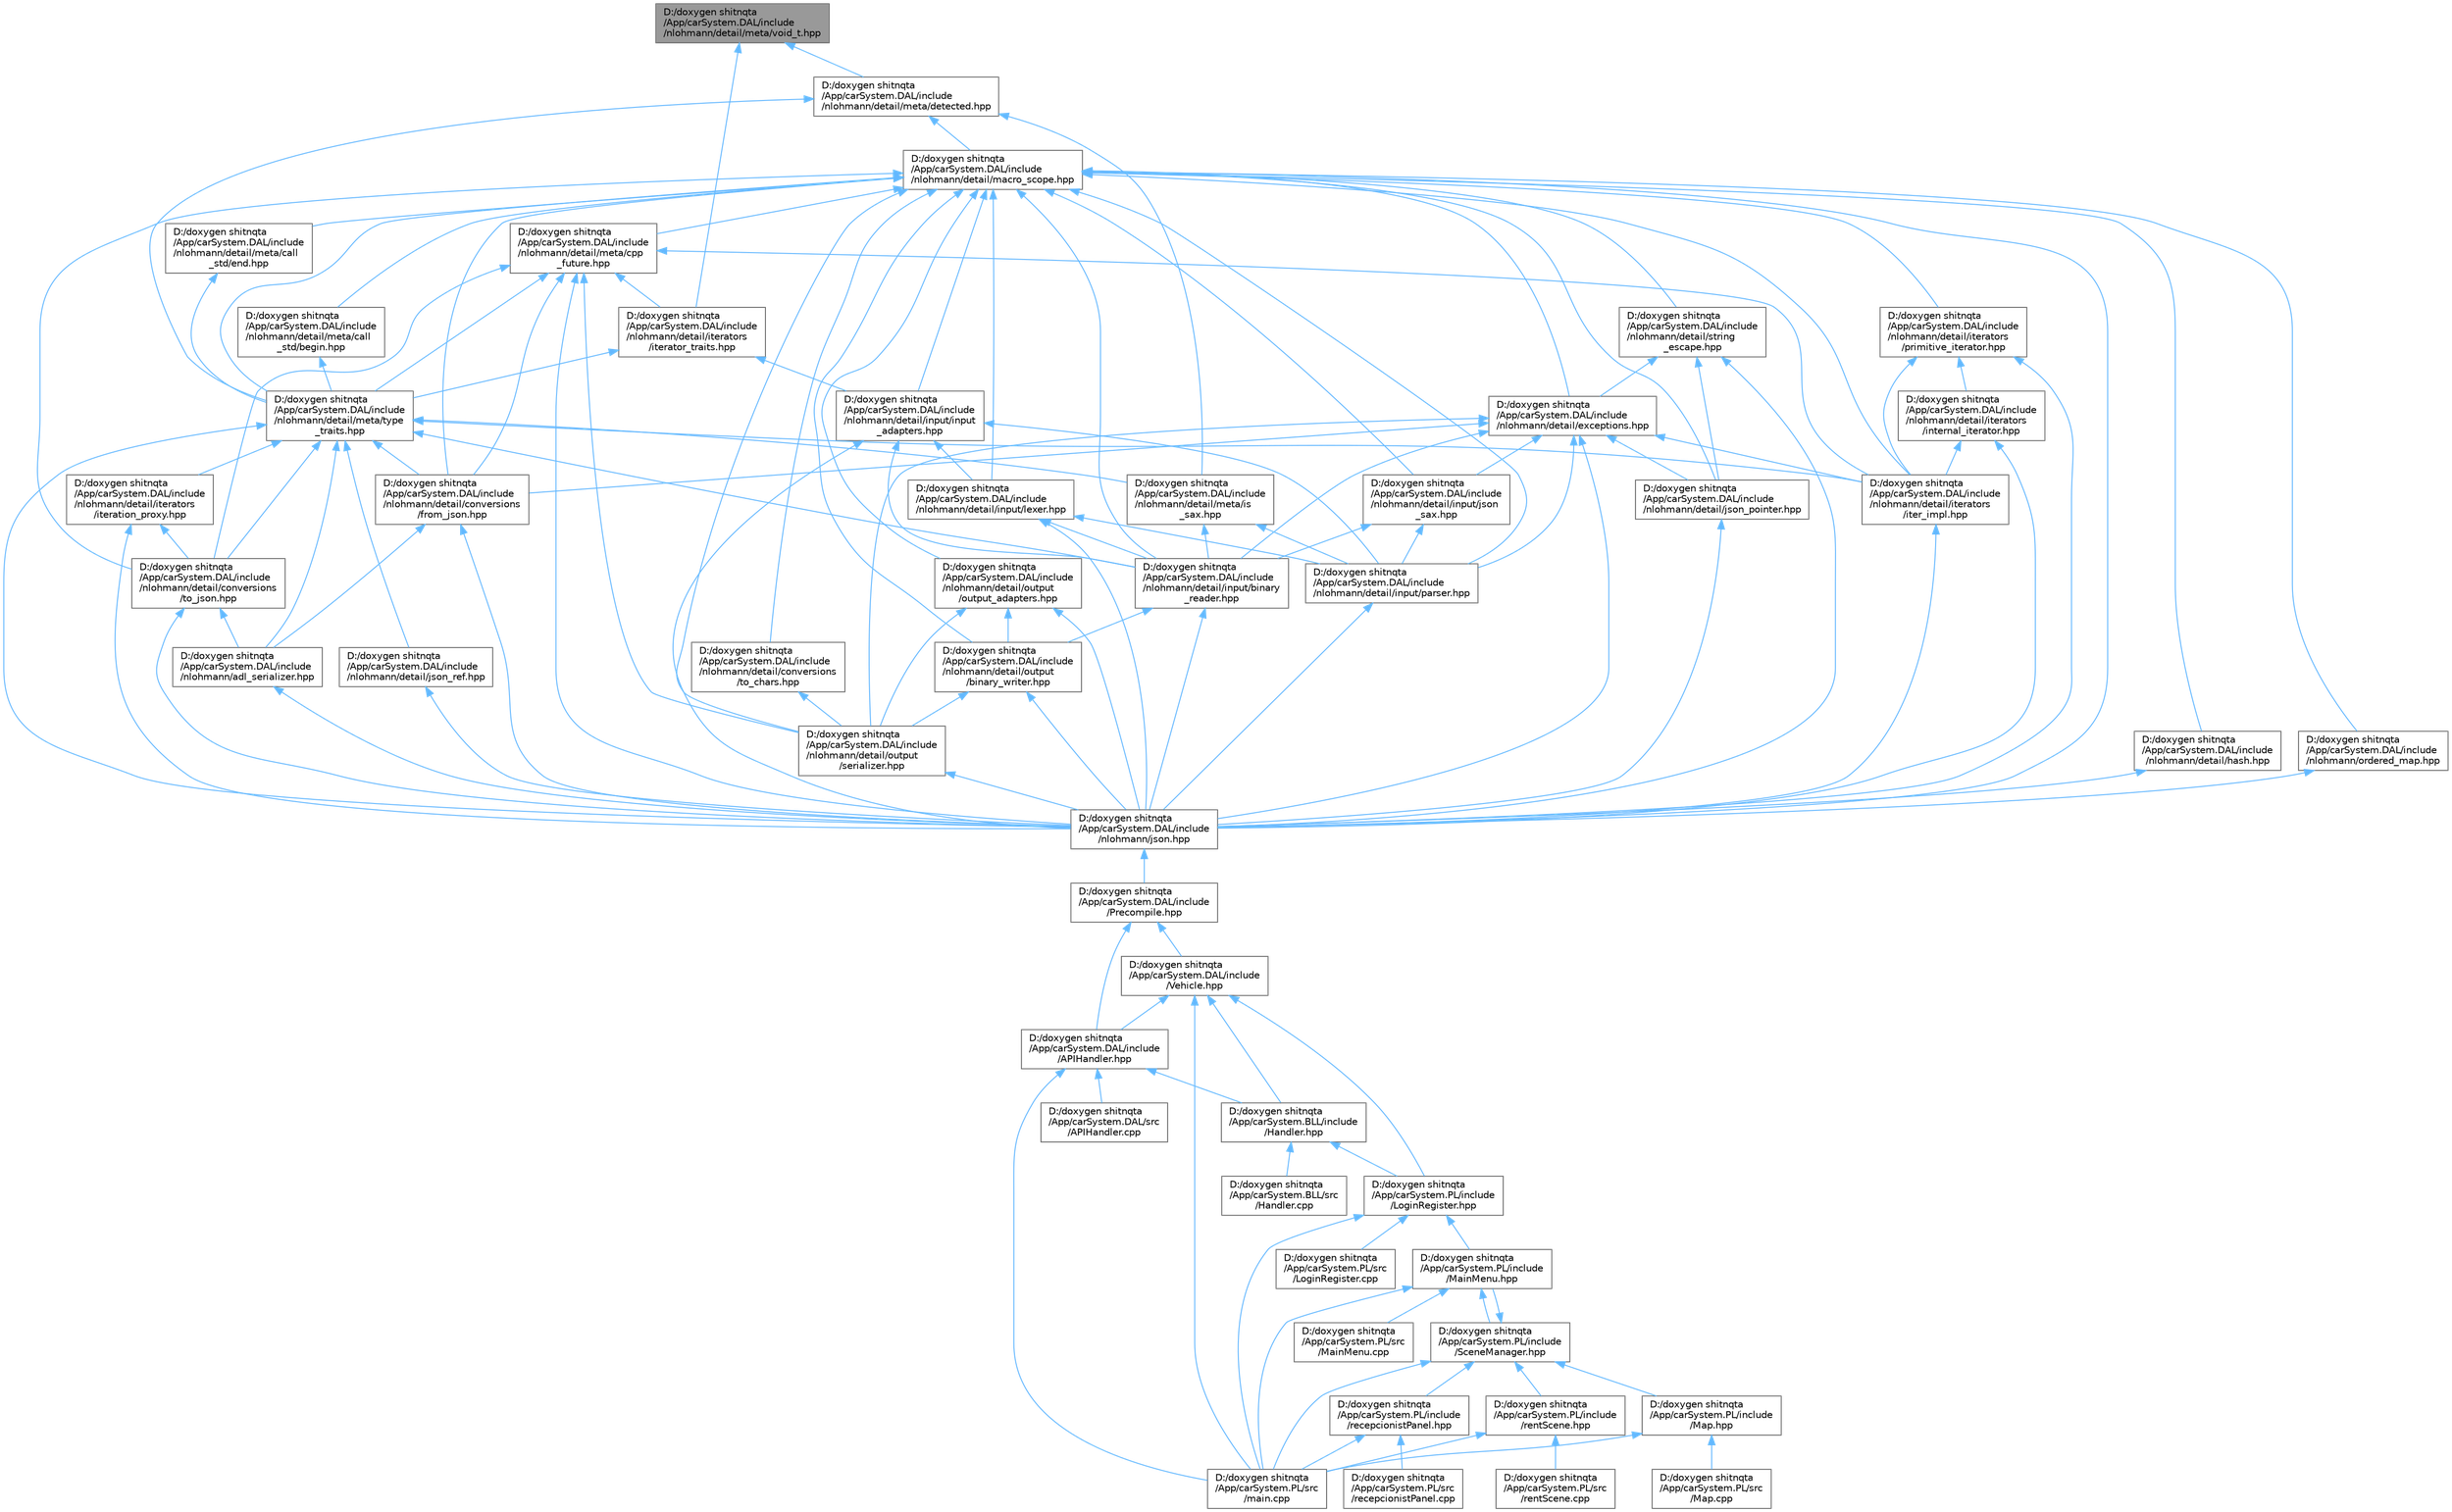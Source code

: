 digraph "D:/doxygen shitnqta/App/carSystem.DAL/include/nlohmann/detail/meta/void_t.hpp"
{
 // INTERACTIVE_SVG=YES
 // LATEX_PDF_SIZE
  bgcolor="transparent";
  edge [fontname=Helvetica,fontsize=10,labelfontname=Helvetica,labelfontsize=10];
  node [fontname=Helvetica,fontsize=10,shape=box,height=0.2,width=0.4];
  Node1 [id="Node000001",label="D:/doxygen shitnqta\l/App/carSystem.DAL/include\l/nlohmann/detail/meta/void_t.hpp",height=0.2,width=0.4,color="gray40", fillcolor="grey60", style="filled", fontcolor="black",tooltip=" "];
  Node1 -> Node2 [id="edge1_Node000001_Node000002",dir="back",color="steelblue1",style="solid",tooltip=" "];
  Node2 [id="Node000002",label="D:/doxygen shitnqta\l/App/carSystem.DAL/include\l/nlohmann/detail/iterators\l/iterator_traits.hpp",height=0.2,width=0.4,color="grey40", fillcolor="white", style="filled",URL="$a00188.html",tooltip=" "];
  Node2 -> Node3 [id="edge2_Node000002_Node000003",dir="back",color="steelblue1",style="solid",tooltip=" "];
  Node3 [id="Node000003",label="D:/doxygen shitnqta\l/App/carSystem.DAL/include\l/nlohmann/detail/input/input\l_adapters.hpp",height=0.2,width=0.4,color="grey40", fillcolor="white", style="filled",URL="$a00167.html",tooltip=" "];
  Node3 -> Node4 [id="edge3_Node000003_Node000004",dir="back",color="steelblue1",style="solid",tooltip=" "];
  Node4 [id="Node000004",label="D:/doxygen shitnqta\l/App/carSystem.DAL/include\l/nlohmann/detail/input/binary\l_reader.hpp",height=0.2,width=0.4,color="grey40", fillcolor="white", style="filled",URL="$a00164.html",tooltip=" "];
  Node4 -> Node5 [id="edge4_Node000004_Node000005",dir="back",color="steelblue1",style="solid",tooltip=" "];
  Node5 [id="Node000005",label="D:/doxygen shitnqta\l/App/carSystem.DAL/include\l/nlohmann/detail/output\l/binary_writer.hpp",height=0.2,width=0.4,color="grey40", fillcolor="white", style="filled",URL="$a00236.html",tooltip=" "];
  Node5 -> Node6 [id="edge5_Node000005_Node000006",dir="back",color="steelblue1",style="solid",tooltip=" "];
  Node6 [id="Node000006",label="D:/doxygen shitnqta\l/App/carSystem.DAL/include\l/nlohmann/detail/output\l/serializer.hpp",height=0.2,width=0.4,color="grey40", fillcolor="white", style="filled",URL="$a00242.html",tooltip=" "];
  Node6 -> Node7 [id="edge6_Node000006_Node000007",dir="back",color="steelblue1",style="solid",tooltip=" "];
  Node7 [id="Node000007",label="D:/doxygen shitnqta\l/App/carSystem.DAL/include\l/nlohmann/json.hpp",height=0.2,width=0.4,color="grey40", fillcolor="white", style="filled",URL="$a00251.html",tooltip=" "];
  Node7 -> Node8 [id="edge7_Node000007_Node000008",dir="back",color="steelblue1",style="solid",tooltip=" "];
  Node8 [id="Node000008",label="D:/doxygen shitnqta\l/App/carSystem.DAL/include\l/Precompile.hpp",height=0.2,width=0.4,color="grey40", fillcolor="white", style="filled",URL="$a02197.html",tooltip=" "];
  Node8 -> Node9 [id="edge8_Node000008_Node000009",dir="back",color="steelblue1",style="solid",tooltip=" "];
  Node9 [id="Node000009",label="D:/doxygen shitnqta\l/App/carSystem.DAL/include\l/APIHandler.hpp",height=0.2,width=0.4,color="grey40", fillcolor="white", style="filled",URL="$a00008.html",tooltip=" "];
  Node9 -> Node10 [id="edge9_Node000009_Node000010",dir="back",color="steelblue1",style="solid",tooltip=" "];
  Node10 [id="Node000010",label="D:/doxygen shitnqta\l/App/carSystem.BLL/include\l/Handler.hpp",height=0.2,width=0.4,color="grey40", fillcolor="white", style="filled",URL="$a00002.html",tooltip=" "];
  Node10 -> Node11 [id="edge10_Node000010_Node000011",dir="back",color="steelblue1",style="solid",tooltip=" "];
  Node11 [id="Node000011",label="D:/doxygen shitnqta\l/App/carSystem.BLL/src\l/Handler.cpp",height=0.2,width=0.4,color="grey40", fillcolor="white", style="filled",URL="$a00005.html",tooltip=" "];
  Node10 -> Node12 [id="edge11_Node000010_Node000012",dir="back",color="steelblue1",style="solid",tooltip=" "];
  Node12 [id="Node000012",label="D:/doxygen shitnqta\l/App/carSystem.PL/include\l/LoginRegister.hpp",height=0.2,width=0.4,color="grey40", fillcolor="white", style="filled",URL="$a00281.html",tooltip=" "];
  Node12 -> Node13 [id="edge12_Node000012_Node000013",dir="back",color="steelblue1",style="solid",tooltip=" "];
  Node13 [id="Node000013",label="D:/doxygen shitnqta\l/App/carSystem.PL/include\l/MainMenu.hpp",height=0.2,width=0.4,color="grey40", fillcolor="white", style="filled",URL="$a00284.html",tooltip=" "];
  Node13 -> Node14 [id="edge13_Node000013_Node000014",dir="back",color="steelblue1",style="solid",tooltip=" "];
  Node14 [id="Node000014",label="D:/doxygen shitnqta\l/App/carSystem.PL/include\l/SceneManager.hpp",height=0.2,width=0.4,color="grey40", fillcolor="white", style="filled",URL="$a00305.html",tooltip=" "];
  Node14 -> Node13 [id="edge14_Node000014_Node000013",dir="back",color="steelblue1",style="solid",tooltip=" "];
  Node14 -> Node15 [id="edge15_Node000014_Node000015",dir="back",color="steelblue1",style="solid",tooltip=" "];
  Node15 [id="Node000015",label="D:/doxygen shitnqta\l/App/carSystem.PL/include\l/Map.hpp",height=0.2,width=0.4,color="grey40", fillcolor="white", style="filled",URL="$a00287.html",tooltip=" "];
  Node15 -> Node16 [id="edge16_Node000015_Node000016",dir="back",color="steelblue1",style="solid",tooltip=" "];
  Node16 [id="Node000016",label="D:/doxygen shitnqta\l/App/carSystem.PL/src\l/Map.cpp",height=0.2,width=0.4,color="grey40", fillcolor="white", style="filled",URL="$a00635.html",tooltip=" "];
  Node15 -> Node17 [id="edge17_Node000015_Node000017",dir="back",color="steelblue1",style="solid",tooltip=" "];
  Node17 [id="Node000017",label="D:/doxygen shitnqta\l/App/carSystem.PL/src\l/main.cpp",height=0.2,width=0.4,color="grey40", fillcolor="white", style="filled",URL="$a00629.html",tooltip=" "];
  Node14 -> Node18 [id="edge18_Node000014_Node000018",dir="back",color="steelblue1",style="solid",tooltip=" "];
  Node18 [id="Node000018",label="D:/doxygen shitnqta\l/App/carSystem.PL/include\l/recepcionistPanel.hpp",height=0.2,width=0.4,color="grey40", fillcolor="white", style="filled",URL="$a00293.html",tooltip=" "];
  Node18 -> Node17 [id="edge19_Node000018_Node000017",dir="back",color="steelblue1",style="solid",tooltip=" "];
  Node18 -> Node19 [id="edge20_Node000018_Node000019",dir="back",color="steelblue1",style="solid",tooltip=" "];
  Node19 [id="Node000019",label="D:/doxygen shitnqta\l/App/carSystem.PL/src\l/recepcionistPanel.cpp",height=0.2,width=0.4,color="grey40", fillcolor="white", style="filled",URL="$a00638.html",tooltip=" "];
  Node14 -> Node20 [id="edge21_Node000014_Node000020",dir="back",color="steelblue1",style="solid",tooltip=" "];
  Node20 [id="Node000020",label="D:/doxygen shitnqta\l/App/carSystem.PL/include\l/rentScene.hpp",height=0.2,width=0.4,color="grey40", fillcolor="white", style="filled",URL="$a00299.html",tooltip=" "];
  Node20 -> Node17 [id="edge22_Node000020_Node000017",dir="back",color="steelblue1",style="solid",tooltip=" "];
  Node20 -> Node21 [id="edge23_Node000020_Node000021",dir="back",color="steelblue1",style="solid",tooltip=" "];
  Node21 [id="Node000021",label="D:/doxygen shitnqta\l/App/carSystem.PL/src\l/rentScene.cpp",height=0.2,width=0.4,color="grey40", fillcolor="white", style="filled",URL="$a00644.html",tooltip=" "];
  Node14 -> Node17 [id="edge24_Node000014_Node000017",dir="back",color="steelblue1",style="solid",tooltip=" "];
  Node13 -> Node22 [id="edge25_Node000013_Node000022",dir="back",color="steelblue1",style="solid",tooltip=" "];
  Node22 [id="Node000022",label="D:/doxygen shitnqta\l/App/carSystem.PL/src\l/MainMenu.cpp",height=0.2,width=0.4,color="grey40", fillcolor="white", style="filled",URL="$a00632.html",tooltip=" "];
  Node13 -> Node17 [id="edge26_Node000013_Node000017",dir="back",color="steelblue1",style="solid",tooltip=" "];
  Node12 -> Node23 [id="edge27_Node000012_Node000023",dir="back",color="steelblue1",style="solid",tooltip=" "];
  Node23 [id="Node000023",label="D:/doxygen shitnqta\l/App/carSystem.PL/src\l/LoginRegister.cpp",height=0.2,width=0.4,color="grey40", fillcolor="white", style="filled",URL="$a00626.html",tooltip=" "];
  Node12 -> Node17 [id="edge28_Node000012_Node000017",dir="back",color="steelblue1",style="solid",tooltip=" "];
  Node9 -> Node24 [id="edge29_Node000009_Node000024",dir="back",color="steelblue1",style="solid",tooltip=" "];
  Node24 [id="Node000024",label="D:/doxygen shitnqta\l/App/carSystem.DAL/src\l/APIHandler.cpp",height=0.2,width=0.4,color="grey40", fillcolor="white", style="filled",URL="$a00272.html",tooltip=" "];
  Node9 -> Node17 [id="edge30_Node000009_Node000017",dir="back",color="steelblue1",style="solid",tooltip=" "];
  Node8 -> Node25 [id="edge31_Node000008_Node000025",dir="back",color="steelblue1",style="solid",tooltip=" "];
  Node25 [id="Node000025",label="D:/doxygen shitnqta\l/App/carSystem.DAL/include\l/Vehicle.hpp",height=0.2,width=0.4,color="grey40", fillcolor="white", style="filled",URL="$a00269.html",tooltip=" "];
  Node25 -> Node10 [id="edge32_Node000025_Node000010",dir="back",color="steelblue1",style="solid",tooltip=" "];
  Node25 -> Node9 [id="edge33_Node000025_Node000009",dir="back",color="steelblue1",style="solid",tooltip=" "];
  Node25 -> Node12 [id="edge34_Node000025_Node000012",dir="back",color="steelblue1",style="solid",tooltip=" "];
  Node25 -> Node17 [id="edge35_Node000025_Node000017",dir="back",color="steelblue1",style="solid",tooltip=" "];
  Node5 -> Node7 [id="edge36_Node000005_Node000007",dir="back",color="steelblue1",style="solid",tooltip=" "];
  Node4 -> Node7 [id="edge37_Node000004_Node000007",dir="back",color="steelblue1",style="solid",tooltip=" "];
  Node3 -> Node26 [id="edge38_Node000003_Node000026",dir="back",color="steelblue1",style="solid",tooltip=" "];
  Node26 [id="Node000026",label="D:/doxygen shitnqta\l/App/carSystem.DAL/include\l/nlohmann/detail/input/lexer.hpp",height=0.2,width=0.4,color="grey40", fillcolor="white", style="filled",URL="$a00173.html",tooltip=" "];
  Node26 -> Node4 [id="edge39_Node000026_Node000004",dir="back",color="steelblue1",style="solid",tooltip=" "];
  Node26 -> Node27 [id="edge40_Node000026_Node000027",dir="back",color="steelblue1",style="solid",tooltip=" "];
  Node27 [id="Node000027",label="D:/doxygen shitnqta\l/App/carSystem.DAL/include\l/nlohmann/detail/input/parser.hpp",height=0.2,width=0.4,color="grey40", fillcolor="white", style="filled",URL="$a00176.html",tooltip=" "];
  Node27 -> Node7 [id="edge41_Node000027_Node000007",dir="back",color="steelblue1",style="solid",tooltip=" "];
  Node26 -> Node7 [id="edge42_Node000026_Node000007",dir="back",color="steelblue1",style="solid",tooltip=" "];
  Node3 -> Node27 [id="edge43_Node000003_Node000027",dir="back",color="steelblue1",style="solid",tooltip=" "];
  Node3 -> Node7 [id="edge44_Node000003_Node000007",dir="back",color="steelblue1",style="solid",tooltip=" "];
  Node2 -> Node28 [id="edge45_Node000002_Node000028",dir="back",color="steelblue1",style="solid",tooltip=" "];
  Node28 [id="Node000028",label="D:/doxygen shitnqta\l/App/carSystem.DAL/include\l/nlohmann/detail/meta/type\l_traits.hpp",height=0.2,width=0.4,color="grey40", fillcolor="white", style="filled",URL="$a00230.html",tooltip=" "];
  Node28 -> Node29 [id="edge46_Node000028_Node000029",dir="back",color="steelblue1",style="solid",tooltip=" "];
  Node29 [id="Node000029",label="D:/doxygen shitnqta\l/App/carSystem.DAL/include\l/nlohmann/adl_serializer.hpp",height=0.2,width=0.4,color="grey40", fillcolor="white", style="filled",URL="$a00143.html",tooltip=" "];
  Node29 -> Node7 [id="edge47_Node000029_Node000007",dir="back",color="steelblue1",style="solid",tooltip=" "];
  Node28 -> Node30 [id="edge48_Node000028_Node000030",dir="back",color="steelblue1",style="solid",tooltip=" "];
  Node30 [id="Node000030",label="D:/doxygen shitnqta\l/App/carSystem.DAL/include\l/nlohmann/detail/conversions\l/from_json.hpp",height=0.2,width=0.4,color="grey40", fillcolor="white", style="filled",URL="$a00149.html",tooltip=" "];
  Node30 -> Node29 [id="edge49_Node000030_Node000029",dir="back",color="steelblue1",style="solid",tooltip=" "];
  Node30 -> Node7 [id="edge50_Node000030_Node000007",dir="back",color="steelblue1",style="solid",tooltip=" "];
  Node28 -> Node31 [id="edge51_Node000028_Node000031",dir="back",color="steelblue1",style="solid",tooltip=" "];
  Node31 [id="Node000031",label="D:/doxygen shitnqta\l/App/carSystem.DAL/include\l/nlohmann/detail/conversions\l/to_json.hpp",height=0.2,width=0.4,color="grey40", fillcolor="white", style="filled",URL="$a00155.html",tooltip=" "];
  Node31 -> Node29 [id="edge52_Node000031_Node000029",dir="back",color="steelblue1",style="solid",tooltip=" "];
  Node31 -> Node7 [id="edge53_Node000031_Node000007",dir="back",color="steelblue1",style="solid",tooltip=" "];
  Node28 -> Node4 [id="edge54_Node000028_Node000004",dir="back",color="steelblue1",style="solid",tooltip=" "];
  Node28 -> Node32 [id="edge55_Node000028_Node000032",dir="back",color="steelblue1",style="solid",tooltip=" "];
  Node32 [id="Node000032",label="D:/doxygen shitnqta\l/App/carSystem.DAL/include\l/nlohmann/detail/iterators\l/iter_impl.hpp",height=0.2,width=0.4,color="grey40", fillcolor="white", style="filled",URL="$a00191.html",tooltip=" "];
  Node32 -> Node7 [id="edge56_Node000032_Node000007",dir="back",color="steelblue1",style="solid",tooltip=" "];
  Node28 -> Node33 [id="edge57_Node000028_Node000033",dir="back",color="steelblue1",style="solid",tooltip=" "];
  Node33 [id="Node000033",label="D:/doxygen shitnqta\l/App/carSystem.DAL/include\l/nlohmann/detail/iterators\l/iteration_proxy.hpp",height=0.2,width=0.4,color="grey40", fillcolor="white", style="filled",URL="$a00185.html",tooltip=" "];
  Node33 -> Node31 [id="edge58_Node000033_Node000031",dir="back",color="steelblue1",style="solid",tooltip=" "];
  Node33 -> Node7 [id="edge59_Node000033_Node000007",dir="back",color="steelblue1",style="solid",tooltip=" "];
  Node28 -> Node34 [id="edge60_Node000028_Node000034",dir="back",color="steelblue1",style="solid",tooltip=" "];
  Node34 [id="Node000034",label="D:/doxygen shitnqta\l/App/carSystem.DAL/include\l/nlohmann/detail/json_ref.hpp",height=0.2,width=0.4,color="grey40", fillcolor="white", style="filled",URL="$a00203.html",tooltip=" "];
  Node34 -> Node7 [id="edge61_Node000034_Node000007",dir="back",color="steelblue1",style="solid",tooltip=" "];
  Node28 -> Node35 [id="edge62_Node000028_Node000035",dir="back",color="steelblue1",style="solid",tooltip=" "];
  Node35 [id="Node000035",label="D:/doxygen shitnqta\l/App/carSystem.DAL/include\l/nlohmann/detail/meta/is\l_sax.hpp",height=0.2,width=0.4,color="grey40", fillcolor="white", style="filled",URL="$a00227.html",tooltip=" "];
  Node35 -> Node4 [id="edge63_Node000035_Node000004",dir="back",color="steelblue1",style="solid",tooltip=" "];
  Node35 -> Node27 [id="edge64_Node000035_Node000027",dir="back",color="steelblue1",style="solid",tooltip=" "];
  Node28 -> Node7 [id="edge65_Node000028_Node000007",dir="back",color="steelblue1",style="solid",tooltip=" "];
  Node1 -> Node36 [id="edge66_Node000001_Node000036",dir="back",color="steelblue1",style="solid",tooltip=" "];
  Node36 [id="Node000036",label="D:/doxygen shitnqta\l/App/carSystem.DAL/include\l/nlohmann/detail/meta/detected.hpp",height=0.2,width=0.4,color="grey40", fillcolor="white", style="filled",URL="$a00221.html",tooltip=" "];
  Node36 -> Node37 [id="edge67_Node000036_Node000037",dir="back",color="steelblue1",style="solid",tooltip=" "];
  Node37 [id="Node000037",label="D:/doxygen shitnqta\l/App/carSystem.DAL/include\l/nlohmann/detail/macro_scope.hpp",height=0.2,width=0.4,color="grey40", fillcolor="white", style="filled",URL="$a00206.html",tooltip=" "];
  Node37 -> Node30 [id="edge68_Node000037_Node000030",dir="back",color="steelblue1",style="solid",tooltip=" "];
  Node37 -> Node38 [id="edge69_Node000037_Node000038",dir="back",color="steelblue1",style="solid",tooltip=" "];
  Node38 [id="Node000038",label="D:/doxygen shitnqta\l/App/carSystem.DAL/include\l/nlohmann/detail/conversions\l/to_chars.hpp",height=0.2,width=0.4,color="grey40", fillcolor="white", style="filled",URL="$a00152.html",tooltip=" "];
  Node38 -> Node6 [id="edge70_Node000038_Node000006",dir="back",color="steelblue1",style="solid",tooltip=" "];
  Node37 -> Node31 [id="edge71_Node000037_Node000031",dir="back",color="steelblue1",style="solid",tooltip=" "];
  Node37 -> Node39 [id="edge72_Node000037_Node000039",dir="back",color="steelblue1",style="solid",tooltip=" "];
  Node39 [id="Node000039",label="D:/doxygen shitnqta\l/App/carSystem.DAL/include\l/nlohmann/detail/exceptions.hpp",height=0.2,width=0.4,color="grey40", fillcolor="white", style="filled",URL="$a00158.html",tooltip=" "];
  Node39 -> Node30 [id="edge73_Node000039_Node000030",dir="back",color="steelblue1",style="solid",tooltip=" "];
  Node39 -> Node4 [id="edge74_Node000039_Node000004",dir="back",color="steelblue1",style="solid",tooltip=" "];
  Node39 -> Node40 [id="edge75_Node000039_Node000040",dir="back",color="steelblue1",style="solid",tooltip=" "];
  Node40 [id="Node000040",label="D:/doxygen shitnqta\l/App/carSystem.DAL/include\l/nlohmann/detail/input/json\l_sax.hpp",height=0.2,width=0.4,color="grey40", fillcolor="white", style="filled",URL="$a00170.html",tooltip=" "];
  Node40 -> Node4 [id="edge76_Node000040_Node000004",dir="back",color="steelblue1",style="solid",tooltip=" "];
  Node40 -> Node27 [id="edge77_Node000040_Node000027",dir="back",color="steelblue1",style="solid",tooltip=" "];
  Node39 -> Node27 [id="edge78_Node000039_Node000027",dir="back",color="steelblue1",style="solid",tooltip=" "];
  Node39 -> Node32 [id="edge79_Node000039_Node000032",dir="back",color="steelblue1",style="solid",tooltip=" "];
  Node39 -> Node41 [id="edge80_Node000039_Node000041",dir="back",color="steelblue1",style="solid",tooltip=" "];
  Node41 [id="Node000041",label="D:/doxygen shitnqta\l/App/carSystem.DAL/include\l/nlohmann/detail/json_pointer.hpp",height=0.2,width=0.4,color="grey40", fillcolor="white", style="filled",URL="$a00200.html",tooltip=" "];
  Node41 -> Node7 [id="edge81_Node000041_Node000007",dir="back",color="steelblue1",style="solid",tooltip=" "];
  Node39 -> Node6 [id="edge82_Node000039_Node000006",dir="back",color="steelblue1",style="solid",tooltip=" "];
  Node39 -> Node7 [id="edge83_Node000039_Node000007",dir="back",color="steelblue1",style="solid",tooltip=" "];
  Node37 -> Node42 [id="edge84_Node000037_Node000042",dir="back",color="steelblue1",style="solid",tooltip=" "];
  Node42 [id="Node000042",label="D:/doxygen shitnqta\l/App/carSystem.DAL/include\l/nlohmann/detail/hash.hpp",height=0.2,width=0.4,color="grey40", fillcolor="white", style="filled",URL="$a00161.html",tooltip=" "];
  Node42 -> Node7 [id="edge85_Node000042_Node000007",dir="back",color="steelblue1",style="solid",tooltip=" "];
  Node37 -> Node4 [id="edge86_Node000037_Node000004",dir="back",color="steelblue1",style="solid",tooltip=" "];
  Node37 -> Node3 [id="edge87_Node000037_Node000003",dir="back",color="steelblue1",style="solid",tooltip=" "];
  Node37 -> Node40 [id="edge88_Node000037_Node000040",dir="back",color="steelblue1",style="solid",tooltip=" "];
  Node37 -> Node26 [id="edge89_Node000037_Node000026",dir="back",color="steelblue1",style="solid",tooltip=" "];
  Node37 -> Node27 [id="edge90_Node000037_Node000027",dir="back",color="steelblue1",style="solid",tooltip=" "];
  Node37 -> Node32 [id="edge91_Node000037_Node000032",dir="back",color="steelblue1",style="solid",tooltip=" "];
  Node37 -> Node43 [id="edge92_Node000037_Node000043",dir="back",color="steelblue1",style="solid",tooltip=" "];
  Node43 [id="Node000043",label="D:/doxygen shitnqta\l/App/carSystem.DAL/include\l/nlohmann/detail/iterators\l/primitive_iterator.hpp",height=0.2,width=0.4,color="grey40", fillcolor="white", style="filled",URL="$a00197.html",tooltip=" "];
  Node43 -> Node44 [id="edge93_Node000043_Node000044",dir="back",color="steelblue1",style="solid",tooltip=" "];
  Node44 [id="Node000044",label="D:/doxygen shitnqta\l/App/carSystem.DAL/include\l/nlohmann/detail/iterators\l/internal_iterator.hpp",height=0.2,width=0.4,color="grey40", fillcolor="white", style="filled",URL="$a00182.html",tooltip=" "];
  Node44 -> Node32 [id="edge94_Node000044_Node000032",dir="back",color="steelblue1",style="solid",tooltip=" "];
  Node44 -> Node7 [id="edge95_Node000044_Node000007",dir="back",color="steelblue1",style="solid",tooltip=" "];
  Node43 -> Node32 [id="edge96_Node000043_Node000032",dir="back",color="steelblue1",style="solid",tooltip=" "];
  Node43 -> Node7 [id="edge97_Node000043_Node000007",dir="back",color="steelblue1",style="solid",tooltip=" "];
  Node37 -> Node41 [id="edge98_Node000037_Node000041",dir="back",color="steelblue1",style="solid",tooltip=" "];
  Node37 -> Node45 [id="edge99_Node000037_Node000045",dir="back",color="steelblue1",style="solid",tooltip=" "];
  Node45 [id="Node000045",label="D:/doxygen shitnqta\l/App/carSystem.DAL/include\l/nlohmann/detail/meta/call\l_std/begin.hpp",height=0.2,width=0.4,color="grey40", fillcolor="white", style="filled",URL="$a00212.html",tooltip=" "];
  Node45 -> Node28 [id="edge100_Node000045_Node000028",dir="back",color="steelblue1",style="solid",tooltip=" "];
  Node37 -> Node46 [id="edge101_Node000037_Node000046",dir="back",color="steelblue1",style="solid",tooltip=" "];
  Node46 [id="Node000046",label="D:/doxygen shitnqta\l/App/carSystem.DAL/include\l/nlohmann/detail/meta/call\l_std/end.hpp",height=0.2,width=0.4,color="grey40", fillcolor="white", style="filled",URL="$a00215.html",tooltip=" "];
  Node46 -> Node28 [id="edge102_Node000046_Node000028",dir="back",color="steelblue1",style="solid",tooltip=" "];
  Node37 -> Node47 [id="edge103_Node000037_Node000047",dir="back",color="steelblue1",style="solid",tooltip=" "];
  Node47 [id="Node000047",label="D:/doxygen shitnqta\l/App/carSystem.DAL/include\l/nlohmann/detail/meta/cpp\l_future.hpp",height=0.2,width=0.4,color="grey40", fillcolor="white", style="filled",URL="$a00218.html",tooltip=" "];
  Node47 -> Node30 [id="edge104_Node000047_Node000030",dir="back",color="steelblue1",style="solid",tooltip=" "];
  Node47 -> Node31 [id="edge105_Node000047_Node000031",dir="back",color="steelblue1",style="solid",tooltip=" "];
  Node47 -> Node32 [id="edge106_Node000047_Node000032",dir="back",color="steelblue1",style="solid",tooltip=" "];
  Node47 -> Node2 [id="edge107_Node000047_Node000002",dir="back",color="steelblue1",style="solid",tooltip=" "];
  Node47 -> Node28 [id="edge108_Node000047_Node000028",dir="back",color="steelblue1",style="solid",tooltip=" "];
  Node47 -> Node6 [id="edge109_Node000047_Node000006",dir="back",color="steelblue1",style="solid",tooltip=" "];
  Node47 -> Node7 [id="edge110_Node000047_Node000007",dir="back",color="steelblue1",style="solid",tooltip=" "];
  Node37 -> Node28 [id="edge111_Node000037_Node000028",dir="back",color="steelblue1",style="solid",tooltip=" "];
  Node37 -> Node5 [id="edge112_Node000037_Node000005",dir="back",color="steelblue1",style="solid",tooltip=" "];
  Node37 -> Node48 [id="edge113_Node000037_Node000048",dir="back",color="steelblue1",style="solid",tooltip=" "];
  Node48 [id="Node000048",label="D:/doxygen shitnqta\l/App/carSystem.DAL/include\l/nlohmann/detail/output\l/output_adapters.hpp",height=0.2,width=0.4,color="grey40", fillcolor="white", style="filled",URL="$a00239.html",tooltip=" "];
  Node48 -> Node5 [id="edge114_Node000048_Node000005",dir="back",color="steelblue1",style="solid",tooltip=" "];
  Node48 -> Node6 [id="edge115_Node000048_Node000006",dir="back",color="steelblue1",style="solid",tooltip=" "];
  Node48 -> Node7 [id="edge116_Node000048_Node000007",dir="back",color="steelblue1",style="solid",tooltip=" "];
  Node37 -> Node6 [id="edge117_Node000037_Node000006",dir="back",color="steelblue1",style="solid",tooltip=" "];
  Node37 -> Node49 [id="edge118_Node000037_Node000049",dir="back",color="steelblue1",style="solid",tooltip=" "];
  Node49 [id="Node000049",label="D:/doxygen shitnqta\l/App/carSystem.DAL/include\l/nlohmann/detail/string\l_escape.hpp",height=0.2,width=0.4,color="grey40", fillcolor="white", style="filled",URL="$a00245.html",tooltip=" "];
  Node49 -> Node39 [id="edge119_Node000049_Node000039",dir="back",color="steelblue1",style="solid",tooltip=" "];
  Node49 -> Node41 [id="edge120_Node000049_Node000041",dir="back",color="steelblue1",style="solid",tooltip=" "];
  Node49 -> Node7 [id="edge121_Node000049_Node000007",dir="back",color="steelblue1",style="solid",tooltip=" "];
  Node37 -> Node7 [id="edge122_Node000037_Node000007",dir="back",color="steelblue1",style="solid",tooltip=" "];
  Node37 -> Node50 [id="edge123_Node000037_Node000050",dir="back",color="steelblue1",style="solid",tooltip=" "];
  Node50 [id="Node000050",label="D:/doxygen shitnqta\l/App/carSystem.DAL/include\l/nlohmann/ordered_map.hpp",height=0.2,width=0.4,color="grey40", fillcolor="white", style="filled",URL="$a00257.html",tooltip=" "];
  Node50 -> Node7 [id="edge124_Node000050_Node000007",dir="back",color="steelblue1",style="solid",tooltip=" "];
  Node36 -> Node35 [id="edge125_Node000036_Node000035",dir="back",color="steelblue1",style="solid",tooltip=" "];
  Node36 -> Node28 [id="edge126_Node000036_Node000028",dir="back",color="steelblue1",style="solid",tooltip=" "];
}
